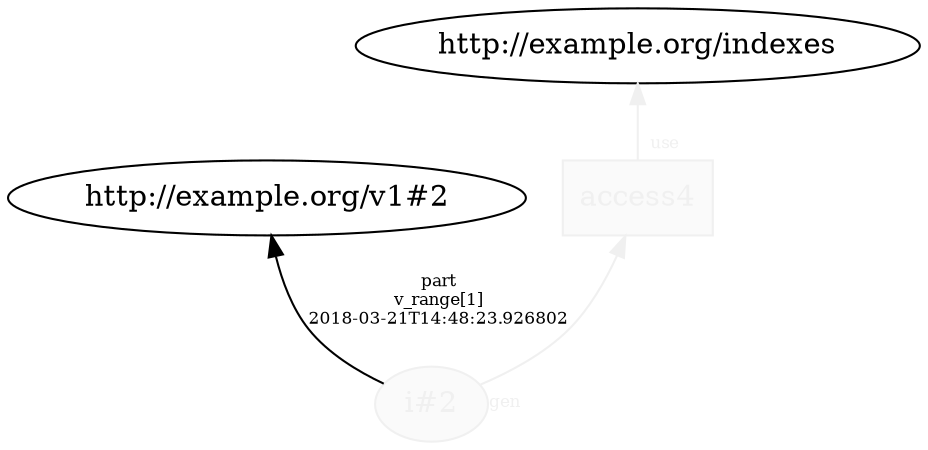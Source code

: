 digraph "PROV" { size="16,12"; rankdir="BT";
"http://example.org/i#2" [fillcolor="#FAFAFA",color="#F0F0F0",style="filled",fontcolor="#F0F0F0",label="i#2",URL="http://example.org/i#2"]
"http://example.org/i#2" -> "http://example.org/v1#2" [fontsize="8",distance="1.5",angle="60.0",rotation="20",label="part
v_range[1]
2018-03-21T14:48:23.926802"]
"http://example.org/access4" [fillcolor="#FAFAFA",color="#F0F0F0",shape="polygon",sides="4",style="filled",fontcolor="#F0F0F0",label="access4",URL="http://example.org/access4"]
"http://example.org/access4" -> "http://example.org/indexes" [labelfontsize="8",labeldistance="1.5",labelangle="60.0",rotation="20",taillabel="use",fontcolor="#F0F0F0",color="#F0F0F0"]
"http://example.org/i#2" -> "http://example.org/access4" [labelfontsize="8",labeldistance="1.5",labelangle="60.0",rotation="20",taillabel="gen",fontcolor="#F0F0F0",color="#F0F0F0"]
}